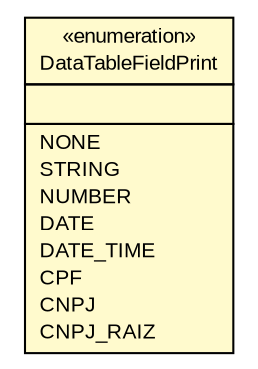 #!/usr/local/bin/dot
#
# Class diagram 
# Generated by UMLGraph version R5_6 (http://www.umlgraph.org/)
#

digraph G {
	edge [fontname="arial",fontsize=10,labelfontname="arial",labelfontsize=10];
	node [fontname="arial",fontsize=10,shape=plaintext];
	nodesep=0.25;
	ranksep=0.5;
	// br.gov.to.sefaz.presentation.managedbean.composites.DataTableFieldPrint
	c224 [label=<<table title="br.gov.to.sefaz.presentation.managedbean.composites.DataTableFieldPrint" border="0" cellborder="1" cellspacing="0" cellpadding="2" port="p" bgcolor="lemonChiffon" href="./DataTableFieldPrint.html">
		<tr><td><table border="0" cellspacing="0" cellpadding="1">
<tr><td align="center" balign="center"> &#171;enumeration&#187; </td></tr>
<tr><td align="center" balign="center"> DataTableFieldPrint </td></tr>
		</table></td></tr>
		<tr><td><table border="0" cellspacing="0" cellpadding="1">
<tr><td align="left" balign="left">  </td></tr>
		</table></td></tr>
		<tr><td><table border="0" cellspacing="0" cellpadding="1">
<tr><td align="left" balign="left"> NONE </td></tr>
<tr><td align="left" balign="left"> STRING </td></tr>
<tr><td align="left" balign="left"> NUMBER </td></tr>
<tr><td align="left" balign="left"> DATE </td></tr>
<tr><td align="left" balign="left"> DATE_TIME </td></tr>
<tr><td align="left" balign="left"> CPF </td></tr>
<tr><td align="left" balign="left"> CNPJ </td></tr>
<tr><td align="left" balign="left"> CNPJ_RAIZ </td></tr>
		</table></td></tr>
		</table>>, URL="./DataTableFieldPrint.html", fontname="arial", fontcolor="black", fontsize=10.0];
}

